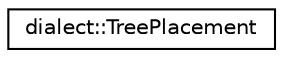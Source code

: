 digraph "Graphical Class Hierarchy"
{
  edge [fontname="Helvetica",fontsize="10",labelfontname="Helvetica",labelfontsize="10"];
  node [fontname="Helvetica",fontsize="10",shape=record];
  rankdir="LR";
  Node0 [label="dialect::TreePlacement",height=0.2,width=0.4,color="black", fillcolor="white", style="filled",URL="$classdialect_1_1TreePlacement.html"];
}
